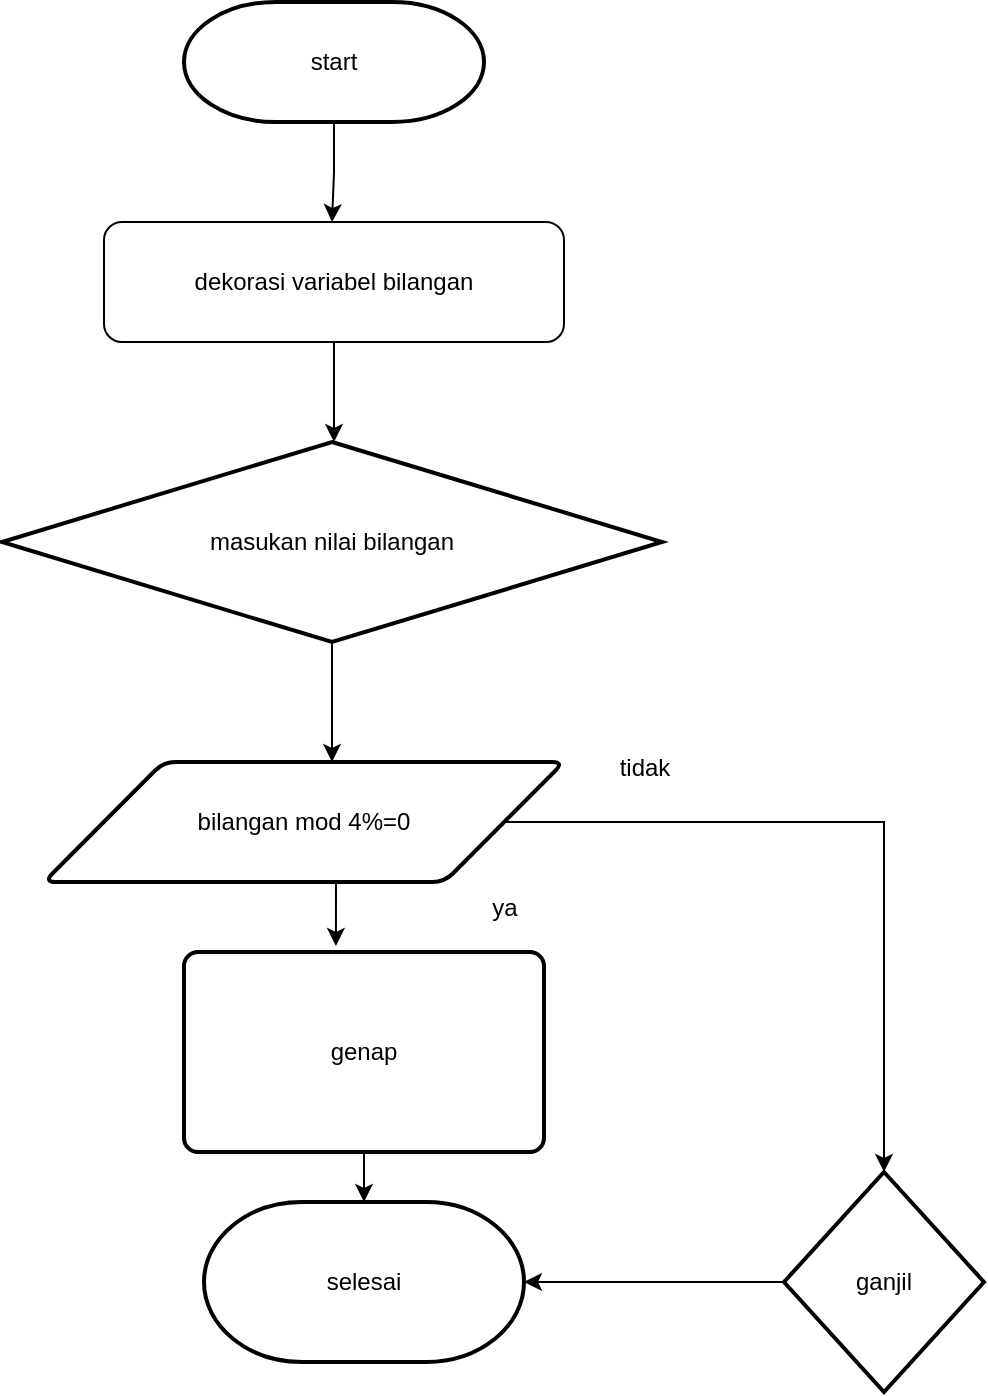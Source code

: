 <mxfile version="22.0.4" type="github">
  <diagram name="Halaman-1" id="ZkVeHClUX6G_gRN_-uem">
    <mxGraphModel dx="954" dy="594" grid="1" gridSize="10" guides="1" tooltips="1" connect="1" arrows="1" fold="1" page="1" pageScale="1" pageWidth="827" pageHeight="1169" math="0" shadow="0">
      <root>
        <mxCell id="0" />
        <mxCell id="1" parent="0" />
        <mxCell id="mzdWFRPxNilNfK5Q4FHG-2" style="edgeStyle=orthogonalEdgeStyle;rounded=0;orthogonalLoop=1;jettySize=auto;html=1;exitX=0.5;exitY=1;exitDx=0;exitDy=0;exitPerimeter=0;" parent="1" source="mzdWFRPxNilNfK5Q4FHG-1" edge="1">
          <mxGeometry relative="1" as="geometry">
            <mxPoint x="414" y="120" as="targetPoint" />
          </mxGeometry>
        </mxCell>
        <mxCell id="mzdWFRPxNilNfK5Q4FHG-1" value="start" style="strokeWidth=2;html=1;shape=mxgraph.flowchart.terminator;whiteSpace=wrap;" parent="1" vertex="1">
          <mxGeometry x="340" y="10" width="150" height="60" as="geometry" />
        </mxCell>
        <mxCell id="mzdWFRPxNilNfK5Q4FHG-5" style="edgeStyle=orthogonalEdgeStyle;rounded=0;orthogonalLoop=1;jettySize=auto;html=1;exitX=0.5;exitY=1;exitDx=0;exitDy=0;" parent="1" source="mzdWFRPxNilNfK5Q4FHG-4" edge="1">
          <mxGeometry relative="1" as="geometry">
            <mxPoint x="415" y="230" as="targetPoint" />
          </mxGeometry>
        </mxCell>
        <mxCell id="mzdWFRPxNilNfK5Q4FHG-4" value="dekorasi variabel bilangan " style="rounded=1;whiteSpace=wrap;html=1;" parent="1" vertex="1">
          <mxGeometry x="300" y="120" width="230" height="60" as="geometry" />
        </mxCell>
        <mxCell id="mzdWFRPxNilNfK5Q4FHG-7" style="edgeStyle=orthogonalEdgeStyle;rounded=0;orthogonalLoop=1;jettySize=auto;html=1;exitX=0.5;exitY=1;exitDx=0;exitDy=0;exitPerimeter=0;" parent="1" source="mzdWFRPxNilNfK5Q4FHG-6" edge="1">
          <mxGeometry relative="1" as="geometry">
            <mxPoint x="414" y="390" as="targetPoint" />
          </mxGeometry>
        </mxCell>
        <mxCell id="mzdWFRPxNilNfK5Q4FHG-6" value="masukan nilai bilangan " style="strokeWidth=2;html=1;shape=mxgraph.flowchart.decision;whiteSpace=wrap;" parent="1" vertex="1">
          <mxGeometry x="249" y="230" width="330" height="100" as="geometry" />
        </mxCell>
        <mxCell id="mzdWFRPxNilNfK5Q4FHG-12" value="ganjil" style="strokeWidth=2;html=1;shape=mxgraph.flowchart.decision;whiteSpace=wrap;" parent="1" vertex="1">
          <mxGeometry x="640" y="595" width="100" height="110" as="geometry" />
        </mxCell>
        <mxCell id="mzdWFRPxNilNfK5Q4FHG-20" style="edgeStyle=orthogonalEdgeStyle;rounded=0;orthogonalLoop=1;jettySize=auto;html=1;exitX=0.5;exitY=1;exitDx=0;exitDy=0;" parent="1" source="mzdWFRPxNilNfK5Q4FHG-14" target="mzdWFRPxNilNfK5Q4FHG-21" edge="1">
          <mxGeometry relative="1" as="geometry">
            <mxPoint x="430" y="640" as="targetPoint" />
          </mxGeometry>
        </mxCell>
        <mxCell id="mzdWFRPxNilNfK5Q4FHG-14" value="genap" style="rounded=1;whiteSpace=wrap;html=1;absoluteArcSize=1;arcSize=14;strokeWidth=2;" parent="1" vertex="1">
          <mxGeometry x="340" y="485" width="180" height="100" as="geometry" />
        </mxCell>
        <mxCell id="mzdWFRPxNilNfK5Q4FHG-23" value="" style="edgeStyle=orthogonalEdgeStyle;rounded=0;orthogonalLoop=1;jettySize=auto;html=1;" parent="1" source="mzdWFRPxNilNfK5Q4FHG-15" target="mzdWFRPxNilNfK5Q4FHG-12" edge="1">
          <mxGeometry relative="1" as="geometry" />
        </mxCell>
        <mxCell id="mzdWFRPxNilNfK5Q4FHG-15" value="bilangan mod 4%=0" style="shape=parallelogram;html=1;strokeWidth=2;perimeter=parallelogramPerimeter;whiteSpace=wrap;rounded=1;arcSize=12;size=0.23;" parent="1" vertex="1">
          <mxGeometry x="270" y="390" width="260" height="60" as="geometry" />
        </mxCell>
        <mxCell id="mzdWFRPxNilNfK5Q4FHG-19" style="edgeStyle=orthogonalEdgeStyle;rounded=0;orthogonalLoop=1;jettySize=auto;html=1;exitX=0.5;exitY=1;exitDx=0;exitDy=0;entryX=0.422;entryY=-0.03;entryDx=0;entryDy=0;entryPerimeter=0;" parent="1" source="mzdWFRPxNilNfK5Q4FHG-15" target="mzdWFRPxNilNfK5Q4FHG-14" edge="1">
          <mxGeometry relative="1" as="geometry" />
        </mxCell>
        <mxCell id="mzdWFRPxNilNfK5Q4FHG-21" value="selesai" style="strokeWidth=2;html=1;shape=mxgraph.flowchart.terminator;whiteSpace=wrap;" parent="1" vertex="1">
          <mxGeometry x="350" y="610" width="160" height="80" as="geometry" />
        </mxCell>
        <mxCell id="mzdWFRPxNilNfK5Q4FHG-29" style="edgeStyle=orthogonalEdgeStyle;rounded=0;orthogonalLoop=1;jettySize=auto;html=1;exitX=0;exitY=0.5;exitDx=0;exitDy=0;exitPerimeter=0;entryX=1;entryY=0.5;entryDx=0;entryDy=0;entryPerimeter=0;" parent="1" source="mzdWFRPxNilNfK5Q4FHG-12" target="mzdWFRPxNilNfK5Q4FHG-21" edge="1">
          <mxGeometry relative="1" as="geometry" />
        </mxCell>
        <mxCell id="mzdWFRPxNilNfK5Q4FHG-30" value="tidak" style="text;html=1;align=center;verticalAlign=middle;resizable=0;points=[];autosize=1;strokeColor=none;fillColor=none;" parent="1" vertex="1">
          <mxGeometry x="545" y="378" width="50" height="30" as="geometry" />
        </mxCell>
        <mxCell id="mzdWFRPxNilNfK5Q4FHG-31" value="ya" style="text;html=1;align=center;verticalAlign=middle;resizable=0;points=[];autosize=1;strokeColor=none;fillColor=none;" parent="1" vertex="1">
          <mxGeometry x="480" y="448" width="40" height="30" as="geometry" />
        </mxCell>
      </root>
    </mxGraphModel>
  </diagram>
</mxfile>
